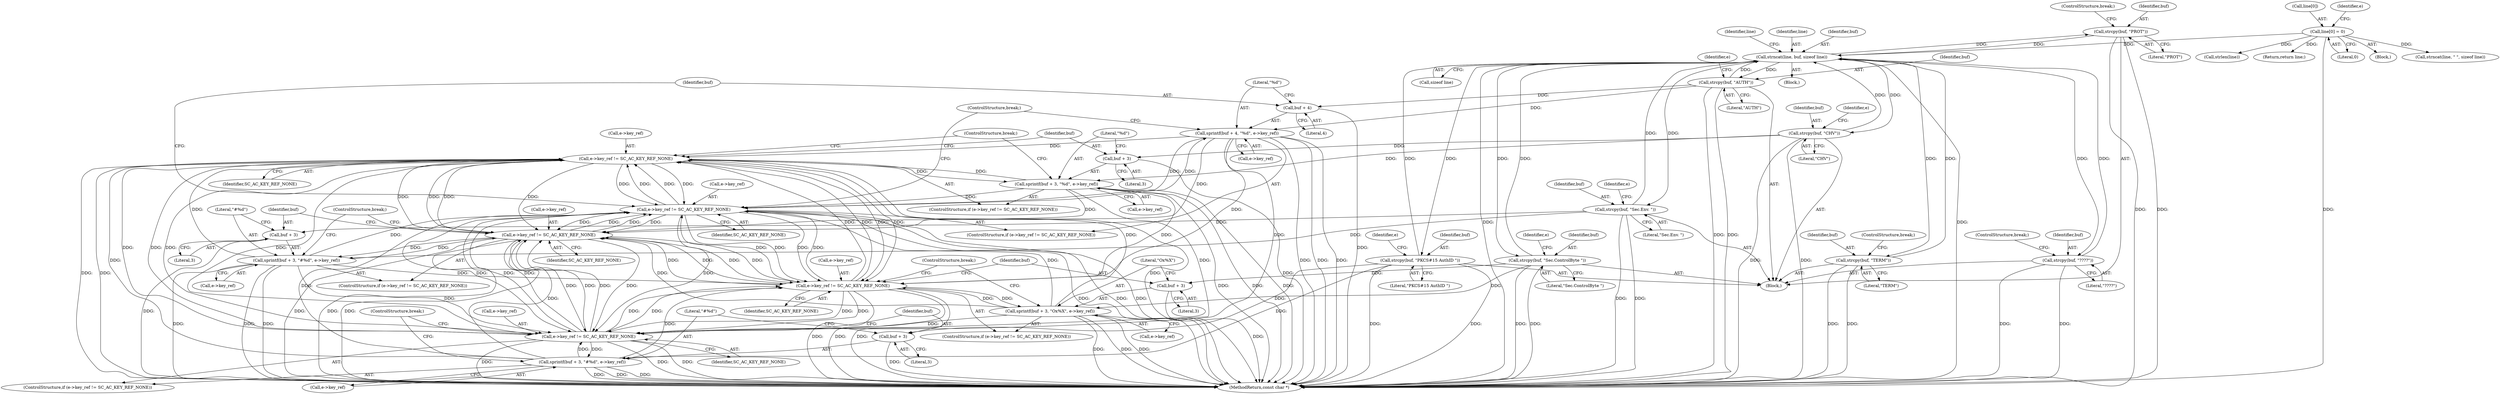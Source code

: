 digraph "0_OpenSC_360e95d45ac4123255a4c796db96337f332160ad#diff-d643a0fa169471dbf2912f4866dc49c5_11@API" {
"1000166" [label="(Call,strcpy(buf, \"PROT\"))"];
"1000251" [label="(Call,strncat(line, buf, sizeof line))"];
"1000114" [label="(Call,line[0] = 0)"];
"1000171" [label="(Call,strcpy(buf, \"AUTH\"))"];
"1000190" [label="(Call,strcpy(buf, \"Sec.Env. \"))"];
"1000161" [label="(Call,strcpy(buf, \"TERM\"))"];
"1000247" [label="(Call,strcpy(buf, \"????\"))"];
"1000209" [label="(Call,strcpy(buf, \"Sec.ControlByte \"))"];
"1000228" [label="(Call,strcpy(buf, \"PKCS#15 AuthID \"))"];
"1000166" [label="(Call,strcpy(buf, \"PROT\"))"];
"1000142" [label="(Call,strcpy(buf, \"CHV\"))"];
"1000151" [label="(Call,sprintf(buf + 3, \"%d\", e->key_ref))"];
"1000146" [label="(Call,e->key_ref != SC_AC_KEY_REF_NONE)"];
"1000175" [label="(Call,e->key_ref != SC_AC_KEY_REF_NONE)"];
"1000180" [label="(Call,sprintf(buf + 4, \"%d\", e->key_ref))"];
"1000194" [label="(Call,e->key_ref != SC_AC_KEY_REF_NONE)"];
"1000199" [label="(Call,sprintf(buf + 3, \"#%d\", e->key_ref))"];
"1000213" [label="(Call,e->key_ref != SC_AC_KEY_REF_NONE)"];
"1000218" [label="(Call,sprintf(buf + 3, \"Ox%X\", e->key_ref))"];
"1000232" [label="(Call,e->key_ref != SC_AC_KEY_REF_NONE)"];
"1000237" [label="(Call,sprintf(buf + 3, \"#%d\", e->key_ref))"];
"1000152" [label="(Call,buf + 3)"];
"1000181" [label="(Call,buf + 4)"];
"1000200" [label="(Call,buf + 3)"];
"1000219" [label="(Call,buf + 3)"];
"1000238" [label="(Call,buf + 3)"];
"1000249" [label="(Literal,\"????\")"];
"1000199" [label="(Call,sprintf(buf + 3, \"#%d\", e->key_ref))"];
"1000114" [label="(Call,line[0] = 0)"];
"1000180" [label="(Call,sprintf(buf + 4, \"%d\", e->key_ref))"];
"1000207" [label="(ControlStructure,break;)"];
"1000230" [label="(Literal,\"PKCS#15 AuthID \")"];
"1000191" [label="(Identifier,buf)"];
"1000254" [label="(Call,sizeof line)"];
"1000176" [label="(Call,e->key_ref)"];
"1000131" [label="(Block,)"];
"1000175" [label="(Call,e->key_ref != SC_AC_KEY_REF_NONE)"];
"1000161" [label="(Call,strcpy(buf, \"TERM\"))"];
"1000218" [label="(Call,sprintf(buf + 3, \"Ox%X\", e->key_ref))"];
"1000154" [label="(Literal,3)"];
"1000162" [label="(Identifier,buf)"];
"1000104" [label="(Block,)"];
"1000153" [label="(Identifier,buf)"];
"1000188" [label="(ControlStructure,break;)"];
"1000226" [label="(ControlStructure,break;)"];
"1000204" [label="(Call,e->key_ref)"];
"1000182" [label="(Identifier,buf)"];
"1000179" [label="(Identifier,SC_AC_KEY_REF_NONE)"];
"1000232" [label="(Call,e->key_ref != SC_AC_KEY_REF_NONE)"];
"1000144" [label="(Literal,\"CHV\")"];
"1000212" [label="(ControlStructure,if (e->key_ref != SC_AC_KEY_REF_NONE))"];
"1000174" [label="(ControlStructure,if (e->key_ref != SC_AC_KEY_REF_NONE))"];
"1000253" [label="(Identifier,buf)"];
"1000256" [label="(Call,strncat(line, \" \", sizeof line))"];
"1000236" [label="(Identifier,SC_AC_KEY_REF_NONE)"];
"1000118" [label="(Literal,0)"];
"1000173" [label="(Literal,\"AUTH\")"];
"1000147" [label="(Call,e->key_ref)"];
"1000150" [label="(Identifier,SC_AC_KEY_REF_NONE)"];
"1000200" [label="(Call,buf + 3)"];
"1000159" [label="(ControlStructure,break;)"];
"1000238" [label="(Call,buf + 3)"];
"1000172" [label="(Identifier,buf)"];
"1000222" [label="(Literal,\"Ox%X\")"];
"1000217" [label="(Identifier,SC_AC_KEY_REF_NONE)"];
"1000231" [label="(ControlStructure,if (e->key_ref != SC_AC_KEY_REF_NONE))"];
"1000201" [label="(Identifier,buf)"];
"1000234" [label="(Identifier,e)"];
"1000209" [label="(Call,strcpy(buf, \"Sec.ControlByte \"))"];
"1000169" [label="(ControlStructure,break;)"];
"1000164" [label="(ControlStructure,break;)"];
"1000143" [label="(Identifier,buf)"];
"1000184" [label="(Literal,\"%d\")"];
"1000142" [label="(Call,strcpy(buf, \"CHV\"))"];
"1000151" [label="(Call,sprintf(buf + 3, \"%d\", e->key_ref))"];
"1000221" [label="(Literal,3)"];
"1000237" [label="(Call,sprintf(buf + 3, \"#%d\", e->key_ref))"];
"1000115" [label="(Call,line[0])"];
"1000166" [label="(Call,strcpy(buf, \"PROT\"))"];
"1000240" [label="(Literal,3)"];
"1000193" [label="(ControlStructure,if (e->key_ref != SC_AC_KEY_REF_NONE))"];
"1000190" [label="(Call,strcpy(buf, \"Sec.Env. \"))"];
"1000156" [label="(Call,e->key_ref)"];
"1000257" [label="(Identifier,line)"];
"1000211" [label="(Literal,\"Sec.ControlByte \")"];
"1000241" [label="(Literal,\"#%d\")"];
"1000198" [label="(Identifier,SC_AC_KEY_REF_NONE)"];
"1000239" [label="(Identifier,buf)"];
"1000192" [label="(Literal,\"Sec.Env. \")"];
"1000183" [label="(Literal,4)"];
"1000195" [label="(Call,e->key_ref)"];
"1000210" [label="(Identifier,buf)"];
"1000185" [label="(Call,e->key_ref)"];
"1000214" [label="(Call,e->key_ref)"];
"1000203" [label="(Literal,\"#%d\")"];
"1000252" [label="(Identifier,line)"];
"1000177" [label="(Identifier,e)"];
"1000233" [label="(Call,e->key_ref)"];
"1000155" [label="(Literal,\"%d\")"];
"1000171" [label="(Call,strcpy(buf, \"AUTH\"))"];
"1000202" [label="(Literal,3)"];
"1000248" [label="(Identifier,buf)"];
"1000146" [label="(Call,e->key_ref != SC_AC_KEY_REF_NONE)"];
"1000247" [label="(Call,strcpy(buf, \"????\"))"];
"1000220" [label="(Identifier,buf)"];
"1000219" [label="(Call,buf + 3)"];
"1000145" [label="(ControlStructure,if (e->key_ref != SC_AC_KEY_REF_NONE))"];
"1000163" [label="(Literal,\"TERM\")"];
"1000223" [label="(Call,e->key_ref)"];
"1000278" [label="(Call,strlen(line))"];
"1000242" [label="(Call,e->key_ref)"];
"1000167" [label="(Identifier,buf)"];
"1000251" [label="(Call,strncat(line, buf, sizeof line))"];
"1000194" [label="(Call,e->key_ref != SC_AC_KEY_REF_NONE)"];
"1000196" [label="(Identifier,e)"];
"1000284" [label="(MethodReturn,const char *)"];
"1000213" [label="(Call,e->key_ref != SC_AC_KEY_REF_NONE)"];
"1000123" [label="(Block,)"];
"1000168" [label="(Literal,\"PROT\")"];
"1000152" [label="(Call,buf + 3)"];
"1000282" [label="(Return,return line;)"];
"1000228" [label="(Call,strcpy(buf, \"PKCS#15 AuthID \"))"];
"1000181" [label="(Call,buf + 4)"];
"1000245" [label="(ControlStructure,break;)"];
"1000250" [label="(ControlStructure,break;)"];
"1000148" [label="(Identifier,e)"];
"1000215" [label="(Identifier,e)"];
"1000229" [label="(Identifier,buf)"];
"1000121" [label="(Identifier,e)"];
"1000166" -> "1000131"  [label="AST: "];
"1000166" -> "1000168"  [label="CFG: "];
"1000167" -> "1000166"  [label="AST: "];
"1000168" -> "1000166"  [label="AST: "];
"1000169" -> "1000166"  [label="CFG: "];
"1000166" -> "1000284"  [label="DDG: "];
"1000166" -> "1000284"  [label="DDG: "];
"1000251" -> "1000166"  [label="DDG: "];
"1000166" -> "1000251"  [label="DDG: "];
"1000251" -> "1000123"  [label="AST: "];
"1000251" -> "1000254"  [label="CFG: "];
"1000252" -> "1000251"  [label="AST: "];
"1000253" -> "1000251"  [label="AST: "];
"1000254" -> "1000251"  [label="AST: "];
"1000257" -> "1000251"  [label="CFG: "];
"1000251" -> "1000284"  [label="DDG: "];
"1000251" -> "1000284"  [label="DDG: "];
"1000251" -> "1000142"  [label="DDG: "];
"1000251" -> "1000161"  [label="DDG: "];
"1000251" -> "1000171"  [label="DDG: "];
"1000251" -> "1000190"  [label="DDG: "];
"1000251" -> "1000209"  [label="DDG: "];
"1000251" -> "1000228"  [label="DDG: "];
"1000251" -> "1000247"  [label="DDG: "];
"1000114" -> "1000251"  [label="DDG: "];
"1000171" -> "1000251"  [label="DDG: "];
"1000190" -> "1000251"  [label="DDG: "];
"1000161" -> "1000251"  [label="DDG: "];
"1000247" -> "1000251"  [label="DDG: "];
"1000209" -> "1000251"  [label="DDG: "];
"1000228" -> "1000251"  [label="DDG: "];
"1000142" -> "1000251"  [label="DDG: "];
"1000114" -> "1000104"  [label="AST: "];
"1000114" -> "1000118"  [label="CFG: "];
"1000115" -> "1000114"  [label="AST: "];
"1000118" -> "1000114"  [label="AST: "];
"1000121" -> "1000114"  [label="CFG: "];
"1000114" -> "1000284"  [label="DDG: "];
"1000114" -> "1000256"  [label="DDG: "];
"1000114" -> "1000278"  [label="DDG: "];
"1000114" -> "1000282"  [label="DDG: "];
"1000171" -> "1000131"  [label="AST: "];
"1000171" -> "1000173"  [label="CFG: "];
"1000172" -> "1000171"  [label="AST: "];
"1000173" -> "1000171"  [label="AST: "];
"1000177" -> "1000171"  [label="CFG: "];
"1000171" -> "1000284"  [label="DDG: "];
"1000171" -> "1000284"  [label="DDG: "];
"1000171" -> "1000180"  [label="DDG: "];
"1000171" -> "1000181"  [label="DDG: "];
"1000190" -> "1000131"  [label="AST: "];
"1000190" -> "1000192"  [label="CFG: "];
"1000191" -> "1000190"  [label="AST: "];
"1000192" -> "1000190"  [label="AST: "];
"1000196" -> "1000190"  [label="CFG: "];
"1000190" -> "1000284"  [label="DDG: "];
"1000190" -> "1000284"  [label="DDG: "];
"1000190" -> "1000199"  [label="DDG: "];
"1000190" -> "1000200"  [label="DDG: "];
"1000161" -> "1000131"  [label="AST: "];
"1000161" -> "1000163"  [label="CFG: "];
"1000162" -> "1000161"  [label="AST: "];
"1000163" -> "1000161"  [label="AST: "];
"1000164" -> "1000161"  [label="CFG: "];
"1000161" -> "1000284"  [label="DDG: "];
"1000161" -> "1000284"  [label="DDG: "];
"1000247" -> "1000131"  [label="AST: "];
"1000247" -> "1000249"  [label="CFG: "];
"1000248" -> "1000247"  [label="AST: "];
"1000249" -> "1000247"  [label="AST: "];
"1000250" -> "1000247"  [label="CFG: "];
"1000247" -> "1000284"  [label="DDG: "];
"1000247" -> "1000284"  [label="DDG: "];
"1000209" -> "1000131"  [label="AST: "];
"1000209" -> "1000211"  [label="CFG: "];
"1000210" -> "1000209"  [label="AST: "];
"1000211" -> "1000209"  [label="AST: "];
"1000215" -> "1000209"  [label="CFG: "];
"1000209" -> "1000284"  [label="DDG: "];
"1000209" -> "1000284"  [label="DDG: "];
"1000209" -> "1000218"  [label="DDG: "];
"1000209" -> "1000219"  [label="DDG: "];
"1000228" -> "1000131"  [label="AST: "];
"1000228" -> "1000230"  [label="CFG: "];
"1000229" -> "1000228"  [label="AST: "];
"1000230" -> "1000228"  [label="AST: "];
"1000234" -> "1000228"  [label="CFG: "];
"1000228" -> "1000284"  [label="DDG: "];
"1000228" -> "1000284"  [label="DDG: "];
"1000228" -> "1000237"  [label="DDG: "];
"1000228" -> "1000238"  [label="DDG: "];
"1000142" -> "1000131"  [label="AST: "];
"1000142" -> "1000144"  [label="CFG: "];
"1000143" -> "1000142"  [label="AST: "];
"1000144" -> "1000142"  [label="AST: "];
"1000148" -> "1000142"  [label="CFG: "];
"1000142" -> "1000284"  [label="DDG: "];
"1000142" -> "1000284"  [label="DDG: "];
"1000142" -> "1000151"  [label="DDG: "];
"1000142" -> "1000152"  [label="DDG: "];
"1000151" -> "1000145"  [label="AST: "];
"1000151" -> "1000156"  [label="CFG: "];
"1000152" -> "1000151"  [label="AST: "];
"1000155" -> "1000151"  [label="AST: "];
"1000156" -> "1000151"  [label="AST: "];
"1000159" -> "1000151"  [label="CFG: "];
"1000151" -> "1000284"  [label="DDG: "];
"1000151" -> "1000284"  [label="DDG: "];
"1000151" -> "1000284"  [label="DDG: "];
"1000151" -> "1000146"  [label="DDG: "];
"1000146" -> "1000151"  [label="DDG: "];
"1000151" -> "1000175"  [label="DDG: "];
"1000151" -> "1000194"  [label="DDG: "];
"1000151" -> "1000213"  [label="DDG: "];
"1000151" -> "1000232"  [label="DDG: "];
"1000146" -> "1000145"  [label="AST: "];
"1000146" -> "1000150"  [label="CFG: "];
"1000147" -> "1000146"  [label="AST: "];
"1000150" -> "1000146"  [label="AST: "];
"1000153" -> "1000146"  [label="CFG: "];
"1000159" -> "1000146"  [label="CFG: "];
"1000146" -> "1000284"  [label="DDG: "];
"1000146" -> "1000284"  [label="DDG: "];
"1000146" -> "1000284"  [label="DDG: "];
"1000218" -> "1000146"  [label="DDG: "];
"1000180" -> "1000146"  [label="DDG: "];
"1000232" -> "1000146"  [label="DDG: "];
"1000232" -> "1000146"  [label="DDG: "];
"1000213" -> "1000146"  [label="DDG: "];
"1000213" -> "1000146"  [label="DDG: "];
"1000194" -> "1000146"  [label="DDG: "];
"1000194" -> "1000146"  [label="DDG: "];
"1000175" -> "1000146"  [label="DDG: "];
"1000175" -> "1000146"  [label="DDG: "];
"1000237" -> "1000146"  [label="DDG: "];
"1000199" -> "1000146"  [label="DDG: "];
"1000146" -> "1000175"  [label="DDG: "];
"1000146" -> "1000175"  [label="DDG: "];
"1000146" -> "1000194"  [label="DDG: "];
"1000146" -> "1000194"  [label="DDG: "];
"1000146" -> "1000213"  [label="DDG: "];
"1000146" -> "1000213"  [label="DDG: "];
"1000146" -> "1000232"  [label="DDG: "];
"1000146" -> "1000232"  [label="DDG: "];
"1000175" -> "1000174"  [label="AST: "];
"1000175" -> "1000179"  [label="CFG: "];
"1000176" -> "1000175"  [label="AST: "];
"1000179" -> "1000175"  [label="AST: "];
"1000182" -> "1000175"  [label="CFG: "];
"1000188" -> "1000175"  [label="CFG: "];
"1000175" -> "1000284"  [label="DDG: "];
"1000175" -> "1000284"  [label="DDG: "];
"1000175" -> "1000284"  [label="DDG: "];
"1000218" -> "1000175"  [label="DDG: "];
"1000180" -> "1000175"  [label="DDG: "];
"1000232" -> "1000175"  [label="DDG: "];
"1000232" -> "1000175"  [label="DDG: "];
"1000213" -> "1000175"  [label="DDG: "];
"1000213" -> "1000175"  [label="DDG: "];
"1000194" -> "1000175"  [label="DDG: "];
"1000194" -> "1000175"  [label="DDG: "];
"1000237" -> "1000175"  [label="DDG: "];
"1000199" -> "1000175"  [label="DDG: "];
"1000175" -> "1000180"  [label="DDG: "];
"1000175" -> "1000194"  [label="DDG: "];
"1000175" -> "1000194"  [label="DDG: "];
"1000175" -> "1000213"  [label="DDG: "];
"1000175" -> "1000213"  [label="DDG: "];
"1000175" -> "1000232"  [label="DDG: "];
"1000175" -> "1000232"  [label="DDG: "];
"1000180" -> "1000174"  [label="AST: "];
"1000180" -> "1000185"  [label="CFG: "];
"1000181" -> "1000180"  [label="AST: "];
"1000184" -> "1000180"  [label="AST: "];
"1000185" -> "1000180"  [label="AST: "];
"1000188" -> "1000180"  [label="CFG: "];
"1000180" -> "1000284"  [label="DDG: "];
"1000180" -> "1000284"  [label="DDG: "];
"1000180" -> "1000284"  [label="DDG: "];
"1000180" -> "1000194"  [label="DDG: "];
"1000180" -> "1000213"  [label="DDG: "];
"1000180" -> "1000232"  [label="DDG: "];
"1000194" -> "1000193"  [label="AST: "];
"1000194" -> "1000198"  [label="CFG: "];
"1000195" -> "1000194"  [label="AST: "];
"1000198" -> "1000194"  [label="AST: "];
"1000201" -> "1000194"  [label="CFG: "];
"1000207" -> "1000194"  [label="CFG: "];
"1000194" -> "1000284"  [label="DDG: "];
"1000194" -> "1000284"  [label="DDG: "];
"1000194" -> "1000284"  [label="DDG: "];
"1000218" -> "1000194"  [label="DDG: "];
"1000232" -> "1000194"  [label="DDG: "];
"1000232" -> "1000194"  [label="DDG: "];
"1000213" -> "1000194"  [label="DDG: "];
"1000213" -> "1000194"  [label="DDG: "];
"1000237" -> "1000194"  [label="DDG: "];
"1000199" -> "1000194"  [label="DDG: "];
"1000194" -> "1000199"  [label="DDG: "];
"1000194" -> "1000213"  [label="DDG: "];
"1000194" -> "1000213"  [label="DDG: "];
"1000194" -> "1000232"  [label="DDG: "];
"1000194" -> "1000232"  [label="DDG: "];
"1000199" -> "1000193"  [label="AST: "];
"1000199" -> "1000204"  [label="CFG: "];
"1000200" -> "1000199"  [label="AST: "];
"1000203" -> "1000199"  [label="AST: "];
"1000204" -> "1000199"  [label="AST: "];
"1000207" -> "1000199"  [label="CFG: "];
"1000199" -> "1000284"  [label="DDG: "];
"1000199" -> "1000284"  [label="DDG: "];
"1000199" -> "1000284"  [label="DDG: "];
"1000199" -> "1000213"  [label="DDG: "];
"1000199" -> "1000232"  [label="DDG: "];
"1000213" -> "1000212"  [label="AST: "];
"1000213" -> "1000217"  [label="CFG: "];
"1000214" -> "1000213"  [label="AST: "];
"1000217" -> "1000213"  [label="AST: "];
"1000220" -> "1000213"  [label="CFG: "];
"1000226" -> "1000213"  [label="CFG: "];
"1000213" -> "1000284"  [label="DDG: "];
"1000213" -> "1000284"  [label="DDG: "];
"1000213" -> "1000284"  [label="DDG: "];
"1000218" -> "1000213"  [label="DDG: "];
"1000232" -> "1000213"  [label="DDG: "];
"1000232" -> "1000213"  [label="DDG: "];
"1000237" -> "1000213"  [label="DDG: "];
"1000213" -> "1000218"  [label="DDG: "];
"1000213" -> "1000232"  [label="DDG: "];
"1000213" -> "1000232"  [label="DDG: "];
"1000218" -> "1000212"  [label="AST: "];
"1000218" -> "1000223"  [label="CFG: "];
"1000219" -> "1000218"  [label="AST: "];
"1000222" -> "1000218"  [label="AST: "];
"1000223" -> "1000218"  [label="AST: "];
"1000226" -> "1000218"  [label="CFG: "];
"1000218" -> "1000284"  [label="DDG: "];
"1000218" -> "1000284"  [label="DDG: "];
"1000218" -> "1000284"  [label="DDG: "];
"1000218" -> "1000232"  [label="DDG: "];
"1000232" -> "1000231"  [label="AST: "];
"1000232" -> "1000236"  [label="CFG: "];
"1000233" -> "1000232"  [label="AST: "];
"1000236" -> "1000232"  [label="AST: "];
"1000239" -> "1000232"  [label="CFG: "];
"1000245" -> "1000232"  [label="CFG: "];
"1000232" -> "1000284"  [label="DDG: "];
"1000232" -> "1000284"  [label="DDG: "];
"1000232" -> "1000284"  [label="DDG: "];
"1000237" -> "1000232"  [label="DDG: "];
"1000232" -> "1000237"  [label="DDG: "];
"1000237" -> "1000231"  [label="AST: "];
"1000237" -> "1000242"  [label="CFG: "];
"1000238" -> "1000237"  [label="AST: "];
"1000241" -> "1000237"  [label="AST: "];
"1000242" -> "1000237"  [label="AST: "];
"1000245" -> "1000237"  [label="CFG: "];
"1000237" -> "1000284"  [label="DDG: "];
"1000237" -> "1000284"  [label="DDG: "];
"1000237" -> "1000284"  [label="DDG: "];
"1000152" -> "1000154"  [label="CFG: "];
"1000153" -> "1000152"  [label="AST: "];
"1000154" -> "1000152"  [label="AST: "];
"1000155" -> "1000152"  [label="CFG: "];
"1000152" -> "1000284"  [label="DDG: "];
"1000181" -> "1000183"  [label="CFG: "];
"1000182" -> "1000181"  [label="AST: "];
"1000183" -> "1000181"  [label="AST: "];
"1000184" -> "1000181"  [label="CFG: "];
"1000181" -> "1000284"  [label="DDG: "];
"1000200" -> "1000202"  [label="CFG: "];
"1000201" -> "1000200"  [label="AST: "];
"1000202" -> "1000200"  [label="AST: "];
"1000203" -> "1000200"  [label="CFG: "];
"1000200" -> "1000284"  [label="DDG: "];
"1000219" -> "1000221"  [label="CFG: "];
"1000220" -> "1000219"  [label="AST: "];
"1000221" -> "1000219"  [label="AST: "];
"1000222" -> "1000219"  [label="CFG: "];
"1000219" -> "1000284"  [label="DDG: "];
"1000238" -> "1000240"  [label="CFG: "];
"1000239" -> "1000238"  [label="AST: "];
"1000240" -> "1000238"  [label="AST: "];
"1000241" -> "1000238"  [label="CFG: "];
"1000238" -> "1000284"  [label="DDG: "];
}
